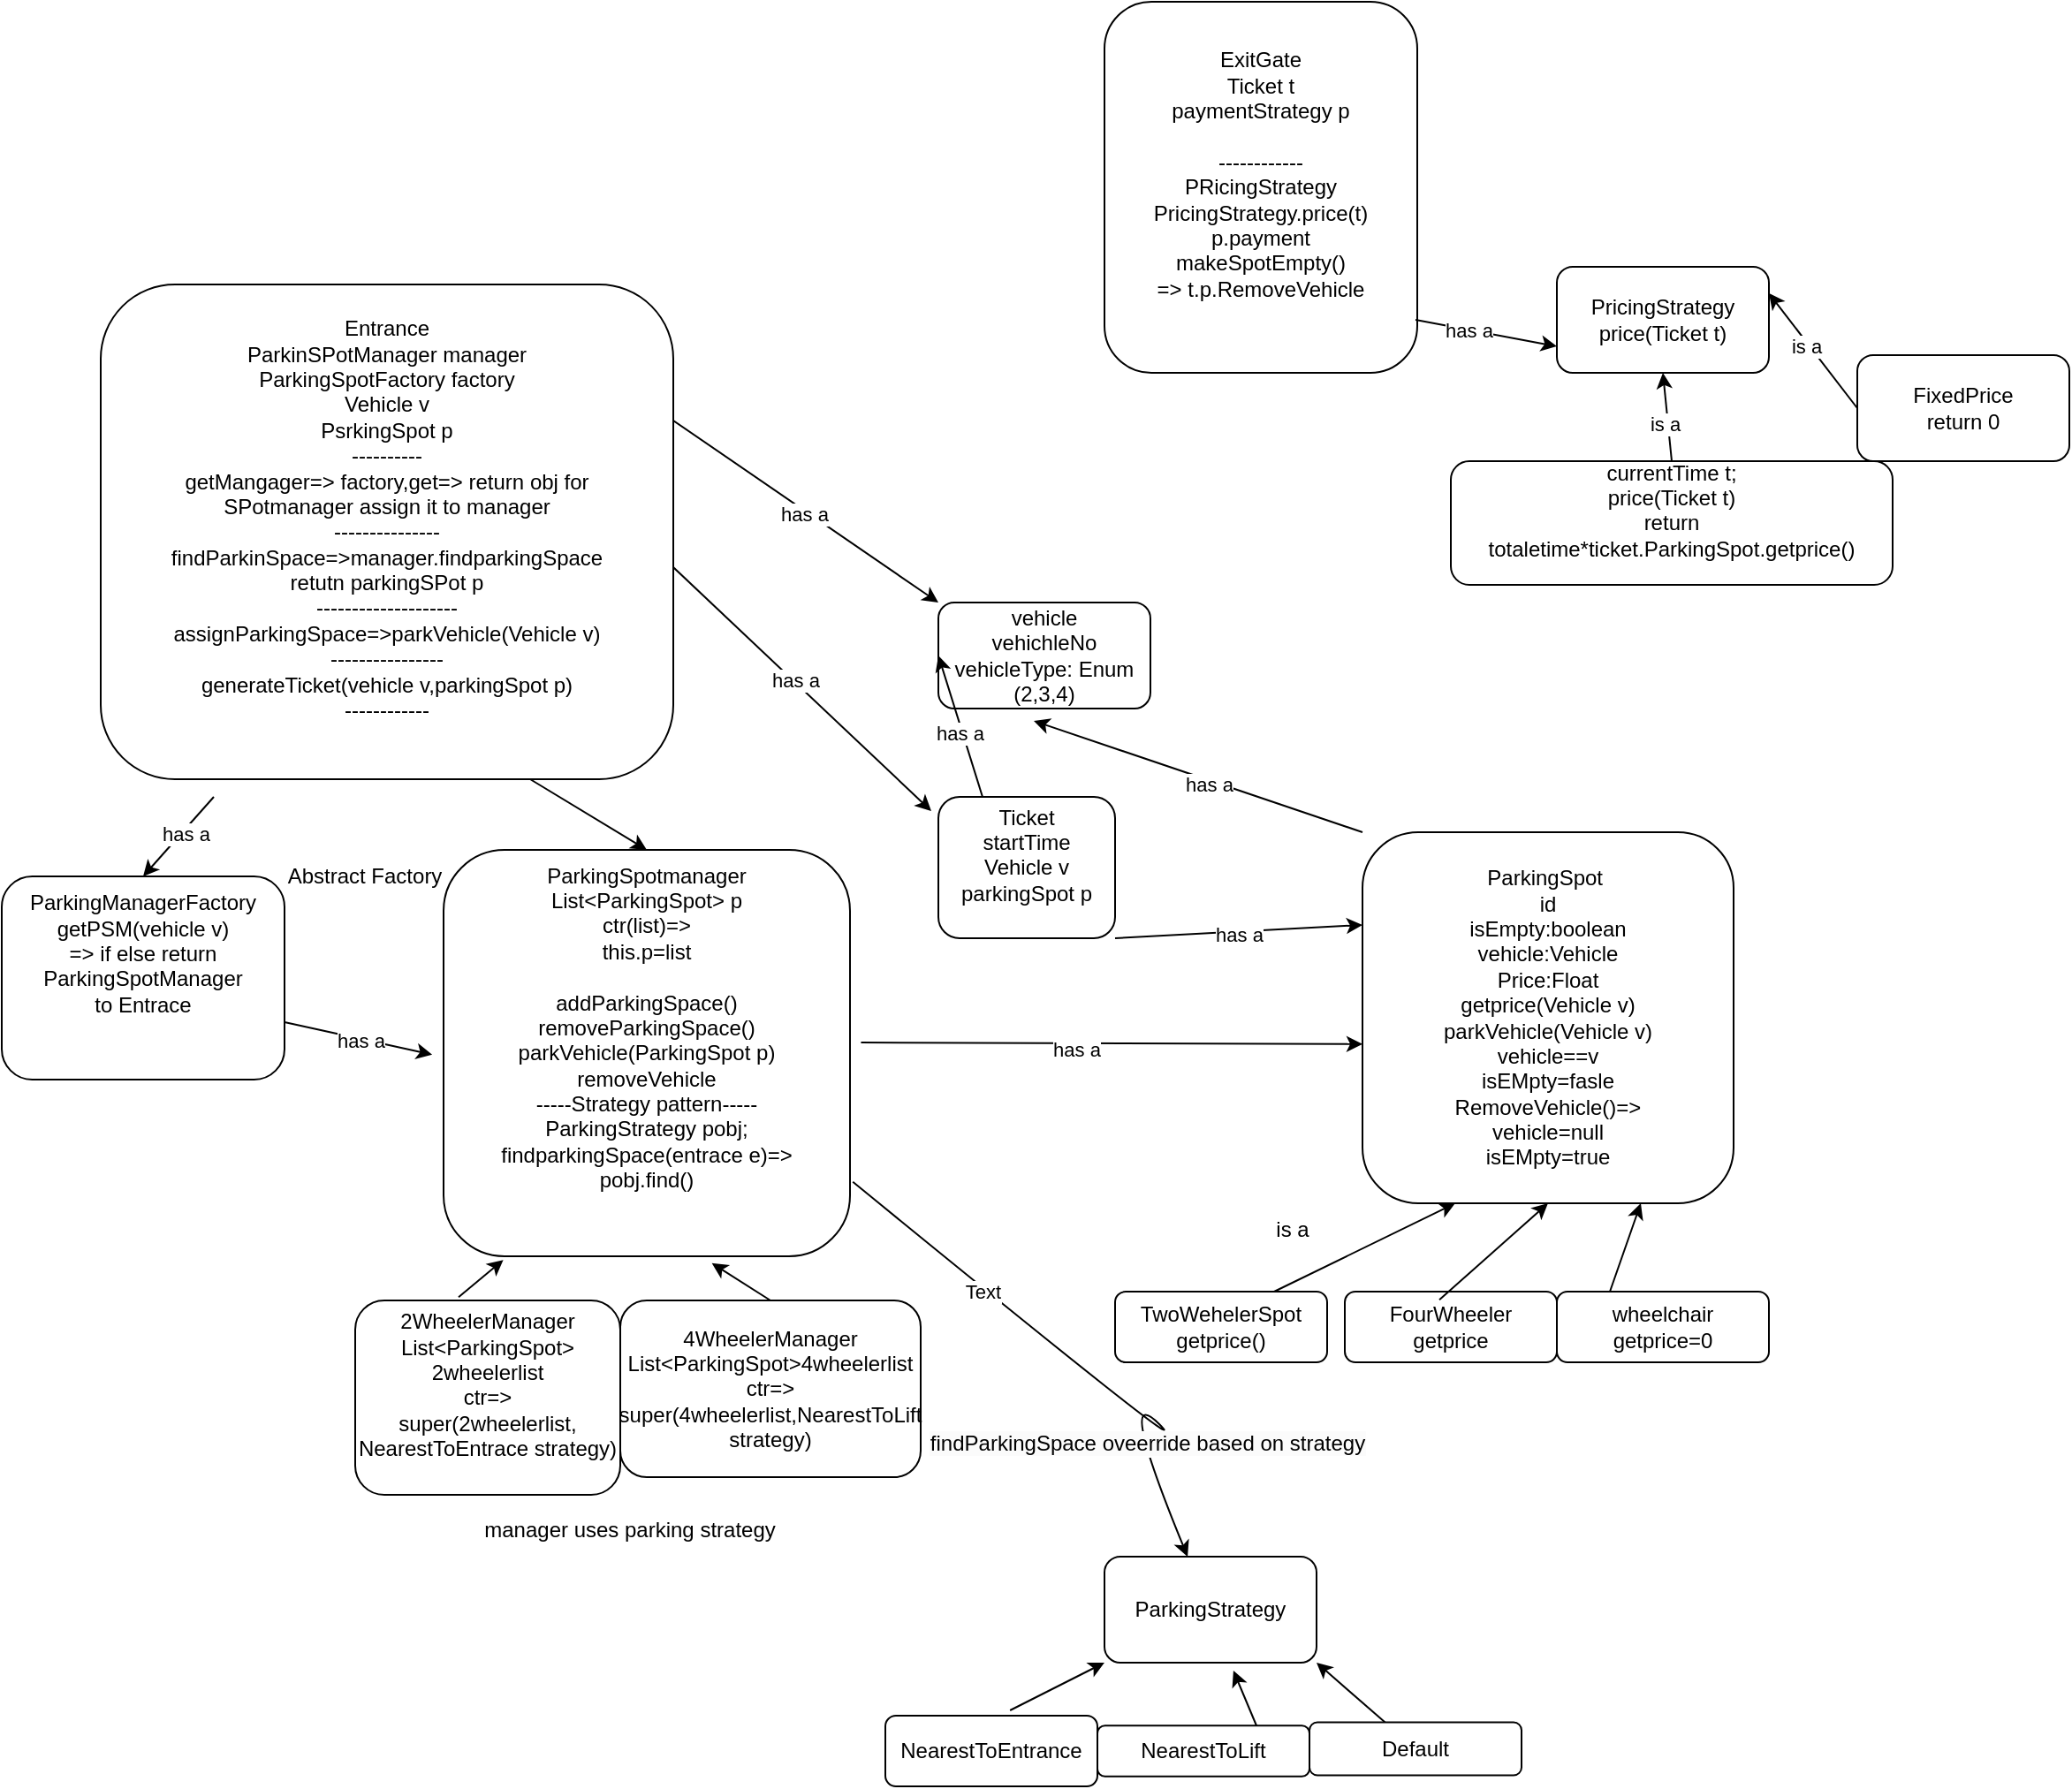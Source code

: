 <mxfile version="24.7.17">
  <diagram name="Page-1" id="mNu-NQ8w65vsmy7Xk_qJ">
    <mxGraphModel dx="2190" dy="1966" grid="1" gridSize="10" guides="1" tooltips="1" connect="1" arrows="1" fold="1" page="1" pageScale="1" pageWidth="827" pageHeight="1169" math="0" shadow="0">
      <root>
        <mxCell id="0" />
        <mxCell id="1" parent="0" />
        <mxCell id="YoE0Vnh5TEd5TTYM_vEl-1" value="Entrance&lt;div&gt;&lt;div&gt;ParkinSPotManager&amp;nbsp;&lt;span style=&quot;background-color: initial;&quot;&gt;manager&lt;/span&gt;&lt;/div&gt;&lt;div&gt;ParkingSpotFactory&amp;nbsp;&lt;span style=&quot;background-color: initial;&quot;&gt;factory&lt;/span&gt;&lt;/div&gt;&lt;div&gt;&lt;span style=&quot;background-color: initial;&quot;&gt;Vehicle v&lt;/span&gt;&lt;/div&gt;&lt;div&gt;PsrkingSpot p&lt;/div&gt;&lt;div&gt;&lt;span style=&quot;background-color: initial;&quot;&gt;----------&lt;/span&gt;&lt;/div&gt;&lt;div&gt;&lt;span style=&quot;background-color: initial;&quot;&gt;getMangager=&amp;gt;&amp;nbsp;&lt;/span&gt;&lt;span style=&quot;background-color: initial;&quot;&gt;factory,get=&amp;gt;&lt;/span&gt;&lt;span style=&quot;background-color: initial;&quot;&gt;&amp;nbsp;return obj for&lt;/span&gt;&lt;/div&gt;&lt;div&gt;&lt;span style=&quot;background-color: initial;&quot;&gt;SPotmanager&amp;nbsp;&lt;/span&gt;&lt;span style=&quot;background-color: initial;&quot;&gt;assign it to manager&lt;/span&gt;&lt;/div&gt;&lt;div&gt;---------------&lt;/div&gt;&lt;div&gt;findParkinSpace=&amp;gt;&lt;span style=&quot;background-color: initial;&quot;&gt;manager.&lt;/span&gt;&lt;span style=&quot;background-color: initial;&quot;&gt;findparkingSpace&lt;/span&gt;&lt;/div&gt;&lt;div&gt;&lt;span style=&quot;background-color: initial;&quot;&gt;retutn parkingSPot p&lt;/span&gt;&lt;/div&gt;&lt;div&gt;&lt;span style=&quot;background-color: initial;&quot;&gt;--------------------&lt;/span&gt;&lt;/div&gt;&lt;div&gt;&lt;span style=&quot;background-color: initial;&quot;&gt;assignParkingSpace=&amp;gt;parkVehicle(Vehicle v)&lt;/span&gt;&lt;/div&gt;&lt;div&gt;----------------&lt;/div&gt;&lt;div&gt;generateTicket(vehicle v,parkingSpot p)&lt;/div&gt;&lt;div&gt;------------&lt;br&gt;&lt;div&gt;&lt;br&gt;&lt;/div&gt;&lt;/div&gt;&lt;/div&gt;" style="rounded=1;whiteSpace=wrap;html=1;" vertex="1" parent="1">
          <mxGeometry x="-334" y="-80" width="324" height="280" as="geometry" />
        </mxCell>
        <mxCell id="YoE0Vnh5TEd5TTYM_vEl-15" value="vehicle&lt;div&gt;vehichleNo&lt;/div&gt;&lt;div&gt;vehicleType: Enum&lt;/div&gt;&lt;div&gt;(2,3,4)&lt;/div&gt;" style="rounded=1;whiteSpace=wrap;html=1;" vertex="1" parent="1">
          <mxGeometry x="140" y="100" width="120" height="60" as="geometry" />
        </mxCell>
        <mxCell id="YoE0Vnh5TEd5TTYM_vEl-30" value="&lt;div&gt;&lt;span style=&quot;background-color: initial;&quot;&gt;ParkingSpot&amp;nbsp;&lt;/span&gt;&lt;/div&gt;&lt;div&gt;id&lt;br&gt;&lt;div&gt;isEmpty:boolean&lt;/div&gt;&lt;div&gt;vehicle:Vehicle&lt;/div&gt;&lt;div&gt;Price:Float&lt;/div&gt;&lt;div&gt;getprice(Vehicle v)&lt;/div&gt;&lt;div&gt;parkVehicle(Vehicle v)&lt;/div&gt;&lt;/div&gt;&lt;div&gt;vehicle==v&lt;/div&gt;&lt;div&gt;isEMpty=fasle&lt;/div&gt;&lt;div&gt;RemoveVehicle()=&amp;gt;&lt;/div&gt;&lt;div&gt;vehicle=null&lt;/div&gt;&lt;div&gt;isEMpty=true&lt;/div&gt;" style="rounded=1;whiteSpace=wrap;html=1;" vertex="1" parent="1">
          <mxGeometry x="380" y="230" width="210" height="210" as="geometry" />
        </mxCell>
        <mxCell id="YoE0Vnh5TEd5TTYM_vEl-31" value="Ticket&lt;div&gt;startTime&lt;/div&gt;&lt;div&gt;Vehicle v&lt;/div&gt;&lt;div&gt;parkingSpot p&lt;/div&gt;&lt;div&gt;&lt;br&gt;&lt;/div&gt;" style="rounded=1;whiteSpace=wrap;html=1;" vertex="1" parent="1">
          <mxGeometry x="140" y="210" width="100" height="80" as="geometry" />
        </mxCell>
        <mxCell id="YoE0Vnh5TEd5TTYM_vEl-34" value="TwoWehelerSpot&lt;div&gt;getprice()&lt;/div&gt;" style="rounded=1;whiteSpace=wrap;html=1;" vertex="1" parent="1">
          <mxGeometry x="240" y="490" width="120" height="40" as="geometry" />
        </mxCell>
        <mxCell id="YoE0Vnh5TEd5TTYM_vEl-35" value="FourWheeler&lt;div&gt;getprice&lt;/div&gt;" style="rounded=1;whiteSpace=wrap;html=1;" vertex="1" parent="1">
          <mxGeometry x="370" y="490" width="120" height="40" as="geometry" />
        </mxCell>
        <mxCell id="YoE0Vnh5TEd5TTYM_vEl-36" value="&lt;div&gt;wheelchair&lt;/div&gt;&lt;div&gt;getprice=0&lt;/div&gt;" style="rounded=1;whiteSpace=wrap;html=1;" vertex="1" parent="1">
          <mxGeometry x="490" y="490" width="120" height="40" as="geometry" />
        </mxCell>
        <mxCell id="YoE0Vnh5TEd5TTYM_vEl-37" value="" style="endArrow=classic;html=1;rounded=0;entryX=0.25;entryY=1;entryDx=0;entryDy=0;exitX=0.75;exitY=0;exitDx=0;exitDy=0;" edge="1" parent="1" source="YoE0Vnh5TEd5TTYM_vEl-34" target="YoE0Vnh5TEd5TTYM_vEl-30">
          <mxGeometry width="50" height="50" relative="1" as="geometry">
            <mxPoint x="180" y="470" as="sourcePoint" />
            <mxPoint x="230" y="420" as="targetPoint" />
          </mxGeometry>
        </mxCell>
        <mxCell id="YoE0Vnh5TEd5TTYM_vEl-38" value="" style="edgeStyle=none;orthogonalLoop=1;jettySize=auto;html=1;rounded=0;entryX=0.5;entryY=1;entryDx=0;entryDy=0;exitX=0.446;exitY=0.117;exitDx=0;exitDy=0;exitPerimeter=0;" edge="1" parent="1" source="YoE0Vnh5TEd5TTYM_vEl-35" target="YoE0Vnh5TEd5TTYM_vEl-30">
          <mxGeometry width="100" relative="1" as="geometry">
            <mxPoint x="270" y="440" as="sourcePoint" />
            <mxPoint x="370" y="440" as="targetPoint" />
            <Array as="points" />
          </mxGeometry>
        </mxCell>
        <mxCell id="YoE0Vnh5TEd5TTYM_vEl-39" value="" style="edgeStyle=none;orthogonalLoop=1;jettySize=auto;html=1;rounded=0;entryX=0.75;entryY=1;entryDx=0;entryDy=0;exitX=0.25;exitY=0;exitDx=0;exitDy=0;" edge="1" parent="1" source="YoE0Vnh5TEd5TTYM_vEl-36" target="YoE0Vnh5TEd5TTYM_vEl-30">
          <mxGeometry width="100" relative="1" as="geometry">
            <mxPoint x="420" y="470" as="sourcePoint" />
            <mxPoint x="420" y="430" as="targetPoint" />
            <Array as="points" />
          </mxGeometry>
        </mxCell>
        <mxCell id="YoE0Vnh5TEd5TTYM_vEl-40" value="is a" style="text;html=1;align=center;verticalAlign=middle;resizable=0;points=[];autosize=1;strokeColor=none;fillColor=none;" vertex="1" parent="1">
          <mxGeometry x="320" y="440" width="40" height="30" as="geometry" />
        </mxCell>
        <mxCell id="YoE0Vnh5TEd5TTYM_vEl-42" value="ParkingSpotmanager&lt;div&gt;List&amp;lt;ParkingSpot&amp;gt; p&lt;/div&gt;&lt;div&gt;ctr(list)=&amp;gt;&lt;/div&gt;&lt;div&gt;this.p=list&lt;/div&gt;&lt;div&gt;&lt;br&gt;&lt;/div&gt;&lt;div&gt;addParkingSpace()&lt;/div&gt;&lt;div&gt;removeParkingSpace()&lt;/div&gt;&lt;div&gt;parkVehicle(ParkingSpot p)&lt;/div&gt;&lt;div&gt;removeVehicle&lt;/div&gt;&lt;div&gt;-----Strategy pattern-----&lt;/div&gt;&lt;div&gt;&lt;div&gt;ParkingStrategy pobj;&lt;/div&gt;&lt;div&gt;findparkingSpace(entrace e)=&amp;gt;&lt;/div&gt;&lt;div&gt;pobj.find()&lt;/div&gt;&lt;/div&gt;&lt;div&gt;&lt;br&gt;&lt;/div&gt;&lt;div&gt;&lt;br&gt;&lt;/div&gt;" style="rounded=1;whiteSpace=wrap;html=1;" vertex="1" parent="1">
          <mxGeometry x="-140" y="240" width="230" height="230" as="geometry" />
        </mxCell>
        <mxCell id="YoE0Vnh5TEd5TTYM_vEl-43" value="2WheelerManager&lt;div&gt;List&amp;lt;ParkingSpot&amp;gt; 2wheelerlist&lt;/div&gt;&lt;div&gt;ctr=&amp;gt;&lt;/div&gt;&lt;div&gt;super(2wheelerlist,&lt;/div&gt;&lt;div&gt;NearestToEntrace strategy)&lt;/div&gt;&lt;div&gt;&lt;br&gt;&lt;/div&gt;" style="rounded=1;whiteSpace=wrap;html=1;" vertex="1" parent="1">
          <mxGeometry x="-190" y="495" width="150" height="110" as="geometry" />
        </mxCell>
        <mxCell id="YoE0Vnh5TEd5TTYM_vEl-45" value="4WheelerManager&lt;div&gt;List&amp;lt;&lt;span style=&quot;background-color: initial;&quot;&gt;ParkingSpot&lt;/span&gt;&lt;span style=&quot;background-color: initial;&quot;&gt;&amp;gt;4wheelerlist&lt;/span&gt;&lt;/div&gt;&lt;div&gt;ctr=&amp;gt;&lt;/div&gt;&lt;div&gt;super(4wheelerlist,NearestToLift&lt;/div&gt;&lt;div&gt;strategy)&lt;/div&gt;" style="rounded=1;whiteSpace=wrap;html=1;" vertex="1" parent="1">
          <mxGeometry x="-40" y="495" width="170" height="100" as="geometry" />
        </mxCell>
        <mxCell id="YoE0Vnh5TEd5TTYM_vEl-46" value="" style="edgeStyle=none;orthogonalLoop=1;jettySize=auto;html=1;rounded=0;entryX=0.147;entryY=1.009;entryDx=0;entryDy=0;entryPerimeter=0;exitX=0.39;exitY=-0.017;exitDx=0;exitDy=0;exitPerimeter=0;" edge="1" parent="1" source="YoE0Vnh5TEd5TTYM_vEl-43" target="YoE0Vnh5TEd5TTYM_vEl-42">
          <mxGeometry width="100" relative="1" as="geometry">
            <mxPoint x="-140" y="550" as="sourcePoint" />
            <mxPoint x="-40" y="550" as="targetPoint" />
            <Array as="points" />
          </mxGeometry>
        </mxCell>
        <mxCell id="YoE0Vnh5TEd5TTYM_vEl-47" value="" style="edgeStyle=none;orthogonalLoop=1;jettySize=auto;html=1;rounded=0;exitX=0.5;exitY=0;exitDx=0;exitDy=0;entryX=0.66;entryY=1.017;entryDx=0;entryDy=0;entryPerimeter=0;" edge="1" parent="1" source="YoE0Vnh5TEd5TTYM_vEl-45" target="YoE0Vnh5TEd5TTYM_vEl-42">
          <mxGeometry width="100" relative="1" as="geometry">
            <mxPoint x="20" y="480" as="sourcePoint" />
            <mxPoint x="120" y="480" as="targetPoint" />
            <Array as="points" />
          </mxGeometry>
        </mxCell>
        <mxCell id="YoE0Vnh5TEd5TTYM_vEl-48" value="" style="edgeStyle=none;orthogonalLoop=1;jettySize=auto;html=1;rounded=0;entryX=0;entryY=0.571;entryDx=0;entryDy=0;entryPerimeter=0;exitX=1.027;exitY=0.474;exitDx=0;exitDy=0;exitPerimeter=0;" edge="1" parent="1" source="YoE0Vnh5TEd5TTYM_vEl-42" target="YoE0Vnh5TEd5TTYM_vEl-30">
          <mxGeometry width="100" relative="1" as="geometry">
            <mxPoint x="120" y="350" as="sourcePoint" />
            <mxPoint x="220" y="350" as="targetPoint" />
            <Array as="points" />
          </mxGeometry>
        </mxCell>
        <mxCell id="YoE0Vnh5TEd5TTYM_vEl-49" value="has a" style="edgeLabel;html=1;align=center;verticalAlign=middle;resizable=0;points=[];" vertex="1" connectable="0" parent="YoE0Vnh5TEd5TTYM_vEl-48">
          <mxGeometry x="-0.14" y="-3" relative="1" as="geometry">
            <mxPoint as="offset" />
          </mxGeometry>
        </mxCell>
        <mxCell id="YoE0Vnh5TEd5TTYM_vEl-51" value="ParkingStrategy" style="rounded=1;whiteSpace=wrap;html=1;" vertex="1" parent="1">
          <mxGeometry x="234" y="640" width="120" height="60" as="geometry" />
        </mxCell>
        <mxCell id="YoE0Vnh5TEd5TTYM_vEl-52" value="NearestToEntrance" style="rounded=1;whiteSpace=wrap;html=1;" vertex="1" parent="1">
          <mxGeometry x="110" y="730" width="120" height="40" as="geometry" />
        </mxCell>
        <mxCell id="YoE0Vnh5TEd5TTYM_vEl-53" value="NearestToLift" style="rounded=1;whiteSpace=wrap;html=1;" vertex="1" parent="1">
          <mxGeometry x="230" y="735.63" width="120" height="28.75" as="geometry" />
        </mxCell>
        <mxCell id="YoE0Vnh5TEd5TTYM_vEl-55" value="" style="endArrow=classic;html=1;rounded=0;exitX=0.588;exitY=-0.075;exitDx=0;exitDy=0;exitPerimeter=0;entryX=0;entryY=1;entryDx=0;entryDy=0;" edge="1" parent="1" source="YoE0Vnh5TEd5TTYM_vEl-52" target="YoE0Vnh5TEd5TTYM_vEl-51">
          <mxGeometry width="50" height="50" relative="1" as="geometry">
            <mxPoint x="150" y="810" as="sourcePoint" />
            <mxPoint x="200" y="760" as="targetPoint" />
          </mxGeometry>
        </mxCell>
        <mxCell id="YoE0Vnh5TEd5TTYM_vEl-57" value="" style="endArrow=classic;html=1;rounded=0;entryX=1;entryY=1;entryDx=0;entryDy=0;" edge="1" parent="1" source="YoE0Vnh5TEd5TTYM_vEl-54" target="YoE0Vnh5TEd5TTYM_vEl-51">
          <mxGeometry width="50" height="50" relative="1" as="geometry">
            <mxPoint x="370" y="790" as="sourcePoint" />
            <mxPoint x="420" y="740" as="targetPoint" />
          </mxGeometry>
        </mxCell>
        <mxCell id="YoE0Vnh5TEd5TTYM_vEl-58" value="manager uses parking strategy" style="text;html=1;align=center;verticalAlign=middle;resizable=0;points=[];autosize=1;strokeColor=none;fillColor=none;" vertex="1" parent="1">
          <mxGeometry x="-130" y="610" width="190" height="30" as="geometry" />
        </mxCell>
        <mxCell id="YoE0Vnh5TEd5TTYM_vEl-60" value="" style="endArrow=classic;html=1;rounded=0;entryX=0.45;entryY=1.117;entryDx=0;entryDy=0;entryPerimeter=0;exitX=0;exitY=0;exitDx=0;exitDy=0;" edge="1" parent="1" source="YoE0Vnh5TEd5TTYM_vEl-30" target="YoE0Vnh5TEd5TTYM_vEl-15">
          <mxGeometry width="50" height="50" relative="1" as="geometry">
            <mxPoint x="170" y="290" as="sourcePoint" />
            <mxPoint x="220" y="240" as="targetPoint" />
          </mxGeometry>
        </mxCell>
        <mxCell id="YoE0Vnh5TEd5TTYM_vEl-64" value="has a" style="edgeLabel;html=1;align=center;verticalAlign=middle;resizable=0;points=[];" vertex="1" connectable="0" parent="YoE0Vnh5TEd5TTYM_vEl-60">
          <mxGeometry x="-0.072" y="2" relative="1" as="geometry">
            <mxPoint as="offset" />
          </mxGeometry>
        </mxCell>
        <mxCell id="YoE0Vnh5TEd5TTYM_vEl-65" value="" style="endArrow=classic;html=1;rounded=0;entryX=0;entryY=0.5;entryDx=0;entryDy=0;exitX=0.25;exitY=0;exitDx=0;exitDy=0;" edge="1" parent="1" source="YoE0Vnh5TEd5TTYM_vEl-31" target="YoE0Vnh5TEd5TTYM_vEl-15">
          <mxGeometry width="50" height="50" relative="1" as="geometry">
            <mxPoint x="270" y="180" as="sourcePoint" />
            <mxPoint x="175" y="230" as="targetPoint" />
          </mxGeometry>
        </mxCell>
        <mxCell id="YoE0Vnh5TEd5TTYM_vEl-66" value="Text" style="edgeLabel;html=1;align=center;verticalAlign=middle;resizable=0;points=[];" vertex="1" connectable="0" parent="YoE0Vnh5TEd5TTYM_vEl-65">
          <mxGeometry x="-0.077" y="2" relative="1" as="geometry">
            <mxPoint as="offset" />
          </mxGeometry>
        </mxCell>
        <mxCell id="YoE0Vnh5TEd5TTYM_vEl-67" value="has a" style="edgeLabel;html=1;align=center;verticalAlign=middle;resizable=0;points=[];" vertex="1" connectable="0" parent="YoE0Vnh5TEd5TTYM_vEl-65">
          <mxGeometry x="-0.077" y="2" relative="1" as="geometry">
            <mxPoint as="offset" />
          </mxGeometry>
        </mxCell>
        <mxCell id="YoE0Vnh5TEd5TTYM_vEl-68" value="" style="endArrow=classic;html=1;rounded=0;entryX=0;entryY=0.25;entryDx=0;entryDy=0;exitX=1;exitY=1;exitDx=0;exitDy=0;" edge="1" parent="1" source="YoE0Vnh5TEd5TTYM_vEl-31" target="YoE0Vnh5TEd5TTYM_vEl-30">
          <mxGeometry width="50" height="50" relative="1" as="geometry">
            <mxPoint x="120" y="200" as="sourcePoint" />
            <mxPoint x="120" y="280" as="targetPoint" />
          </mxGeometry>
        </mxCell>
        <mxCell id="YoE0Vnh5TEd5TTYM_vEl-69" value="has a" style="edgeLabel;html=1;align=center;verticalAlign=middle;resizable=0;points=[];" vertex="1" connectable="0" parent="YoE0Vnh5TEd5TTYM_vEl-68">
          <mxGeometry x="-0.004" y="-1" relative="1" as="geometry">
            <mxPoint as="offset" />
          </mxGeometry>
        </mxCell>
        <mxCell id="YoE0Vnh5TEd5TTYM_vEl-76" value="" style="curved=1;endArrow=classic;html=1;rounded=0;exitX=1.007;exitY=0.817;exitDx=0;exitDy=0;exitPerimeter=0;entryX=0.392;entryY=0;entryDx=0;entryDy=0;entryPerimeter=0;" edge="1" parent="1" source="YoE0Vnh5TEd5TTYM_vEl-42" target="YoE0Vnh5TEd5TTYM_vEl-51">
          <mxGeometry width="50" height="50" relative="1" as="geometry">
            <mxPoint x="240" y="590" as="sourcePoint" />
            <mxPoint x="290" y="540" as="targetPoint" />
            <Array as="points">
              <mxPoint x="290" y="590" />
              <mxPoint x="240" y="540" />
            </Array>
          </mxGeometry>
        </mxCell>
        <mxCell id="YoE0Vnh5TEd5TTYM_vEl-77" value="&lt;span style=&quot;font-size: 12px; background-color: rgb(251, 251, 251);&quot;&gt;findParkingSpace oveerride based on strategy&lt;/span&gt;" style="edgeLabel;html=1;align=center;verticalAlign=middle;resizable=0;points=[];" vertex="1" connectable="0" parent="YoE0Vnh5TEd5TTYM_vEl-76">
          <mxGeometry x="0.688" y="3" relative="1" as="geometry">
            <mxPoint as="offset" />
          </mxGeometry>
        </mxCell>
        <mxCell id="YoE0Vnh5TEd5TTYM_vEl-78" value="Text" style="edgeLabel;html=1;align=center;verticalAlign=middle;resizable=0;points=[];" vertex="1" connectable="0" parent="YoE0Vnh5TEd5TTYM_vEl-76">
          <mxGeometry x="-0.558" y="-1" relative="1" as="geometry">
            <mxPoint x="-1" as="offset" />
          </mxGeometry>
        </mxCell>
        <mxCell id="YoE0Vnh5TEd5TTYM_vEl-79" value="" style="edgeStyle=none;orthogonalLoop=1;jettySize=auto;html=1;rounded=0;entryX=0.608;entryY=1.075;entryDx=0;entryDy=0;entryPerimeter=0;exitX=0.75;exitY=0;exitDx=0;exitDy=0;" edge="1" parent="1" source="YoE0Vnh5TEd5TTYM_vEl-53" target="YoE0Vnh5TEd5TTYM_vEl-51">
          <mxGeometry width="100" relative="1" as="geometry">
            <mxPoint x="294" y="790" as="sourcePoint" />
            <mxPoint x="310" y="730" as="targetPoint" />
            <Array as="points" />
          </mxGeometry>
        </mxCell>
        <mxCell id="YoE0Vnh5TEd5TTYM_vEl-54" value="Default" style="rounded=1;whiteSpace=wrap;html=1;" vertex="1" parent="1">
          <mxGeometry x="350" y="733.75" width="120" height="30" as="geometry" />
        </mxCell>
        <mxCell id="YoE0Vnh5TEd5TTYM_vEl-81" value="ParkingManagerFactory&lt;div&gt;getPSM(vehicle v)&lt;/div&gt;&lt;div&gt;=&amp;gt; if else return ParkingSpotManager&lt;/div&gt;&lt;div&gt;to Entrace&lt;br&gt;&lt;div&gt;&lt;br&gt;&lt;div&gt;&lt;br&gt;&lt;/div&gt;&lt;/div&gt;&lt;/div&gt;" style="rounded=1;whiteSpace=wrap;html=1;" vertex="1" parent="1">
          <mxGeometry x="-390" y="255" width="160" height="115" as="geometry" />
        </mxCell>
        <mxCell id="YoE0Vnh5TEd5TTYM_vEl-83" value="" style="edgeStyle=none;orthogonalLoop=1;jettySize=auto;html=1;rounded=0;entryX=0.5;entryY=0;entryDx=0;entryDy=0;" edge="1" parent="1" target="YoE0Vnh5TEd5TTYM_vEl-81">
          <mxGeometry width="100" relative="1" as="geometry">
            <mxPoint x="-270" y="210" as="sourcePoint" />
            <mxPoint x="-200" y="200" as="targetPoint" />
            <Array as="points" />
          </mxGeometry>
        </mxCell>
        <mxCell id="YoE0Vnh5TEd5TTYM_vEl-84" value="has a" style="edgeLabel;html=1;align=center;verticalAlign=middle;resizable=0;points=[];" vertex="1" connectable="0" parent="YoE0Vnh5TEd5TTYM_vEl-83">
          <mxGeometry x="-0.124" y="2" relative="1" as="geometry">
            <mxPoint as="offset" />
          </mxGeometry>
        </mxCell>
        <mxCell id="YoE0Vnh5TEd5TTYM_vEl-85" value="" style="endArrow=classic;html=1;rounded=0;entryX=-0.028;entryY=0.504;entryDx=0;entryDy=0;entryPerimeter=0;" edge="1" parent="1" target="YoE0Vnh5TEd5TTYM_vEl-42">
          <mxGeometry width="50" height="50" relative="1" as="geometry">
            <mxPoint x="-230" y="337.5" as="sourcePoint" />
            <mxPoint x="-180" y="287.5" as="targetPoint" />
          </mxGeometry>
        </mxCell>
        <mxCell id="YoE0Vnh5TEd5TTYM_vEl-86" value="has a" style="edgeLabel;html=1;align=center;verticalAlign=middle;resizable=0;points=[];" vertex="1" connectable="0" parent="YoE0Vnh5TEd5TTYM_vEl-85">
          <mxGeometry x="0.011" y="-1" relative="1" as="geometry">
            <mxPoint as="offset" />
          </mxGeometry>
        </mxCell>
        <mxCell id="YoE0Vnh5TEd5TTYM_vEl-87" value="" style="edgeStyle=none;orthogonalLoop=1;jettySize=auto;html=1;rounded=0;exitX=1;exitY=0.275;exitDx=0;exitDy=0;exitPerimeter=0;entryX=0;entryY=0;entryDx=0;entryDy=0;" edge="1" parent="1" source="YoE0Vnh5TEd5TTYM_vEl-1" target="YoE0Vnh5TEd5TTYM_vEl-15">
          <mxGeometry width="100" relative="1" as="geometry">
            <mxPoint y="110" as="sourcePoint" />
            <mxPoint x="250" y="110" as="targetPoint" />
            <Array as="points" />
          </mxGeometry>
        </mxCell>
        <mxCell id="YoE0Vnh5TEd5TTYM_vEl-89" value="has a" style="edgeLabel;html=1;align=center;verticalAlign=middle;resizable=0;points=[];" vertex="1" connectable="0" parent="YoE0Vnh5TEd5TTYM_vEl-87">
          <mxGeometry x="-0.002" y="-2" relative="1" as="geometry">
            <mxPoint as="offset" />
          </mxGeometry>
        </mxCell>
        <mxCell id="YoE0Vnh5TEd5TTYM_vEl-88" value="" style="edgeStyle=none;orthogonalLoop=1;jettySize=auto;html=1;rounded=0;entryX=-0.04;entryY=0.1;entryDx=0;entryDy=0;entryPerimeter=0;" edge="1" parent="1" target="YoE0Vnh5TEd5TTYM_vEl-31">
          <mxGeometry width="100" relative="1" as="geometry">
            <mxPoint x="-10" y="80" as="sourcePoint" />
            <mxPoint x="90" y="80" as="targetPoint" />
            <Array as="points" />
          </mxGeometry>
        </mxCell>
        <mxCell id="YoE0Vnh5TEd5TTYM_vEl-90" value="has a" style="edgeLabel;html=1;align=center;verticalAlign=middle;resizable=0;points=[];" vertex="1" connectable="0" parent="YoE0Vnh5TEd5TTYM_vEl-88">
          <mxGeometry x="-0.067" y="1" relative="1" as="geometry">
            <mxPoint as="offset" />
          </mxGeometry>
        </mxCell>
        <mxCell id="YoE0Vnh5TEd5TTYM_vEl-91" value="" style="edgeStyle=none;orthogonalLoop=1;jettySize=auto;html=1;rounded=0;entryX=0.5;entryY=0;entryDx=0;entryDy=0;exitX=0.75;exitY=1;exitDx=0;exitDy=0;" edge="1" parent="1" source="YoE0Vnh5TEd5TTYM_vEl-1" target="YoE0Vnh5TEd5TTYM_vEl-42">
          <mxGeometry width="100" relative="1" as="geometry">
            <mxPoint x="-130" y="220" as="sourcePoint" />
            <mxPoint x="-30" y="220" as="targetPoint" />
            <Array as="points" />
          </mxGeometry>
        </mxCell>
        <mxCell id="YoE0Vnh5TEd5TTYM_vEl-93" value="Abstract Factory" style="text;html=1;align=center;verticalAlign=middle;resizable=0;points=[];autosize=1;strokeColor=none;fillColor=none;" vertex="1" parent="1">
          <mxGeometry x="-240" y="240" width="110" height="30" as="geometry" />
        </mxCell>
        <mxCell id="YoE0Vnh5TEd5TTYM_vEl-95" value="ExitGate&lt;div&gt;Ticket t&lt;/div&gt;&lt;div&gt;paymentStrategy p&lt;br&gt;&lt;/div&gt;&lt;div&gt;&lt;br&gt;&lt;/div&gt;&lt;div&gt;------------&lt;/div&gt;&lt;div&gt;PRicingStrategy&lt;/div&gt;&lt;div&gt;PricingStrategy.price(t)&lt;/div&gt;&lt;div&gt;p.payment&lt;/div&gt;&lt;div&gt;makeSpotEmpty()&lt;/div&gt;&lt;div&gt;=&amp;gt; t.p.RemoveVehicle&lt;/div&gt;&lt;div&gt;&lt;br&gt;&lt;/div&gt;" style="rounded=1;whiteSpace=wrap;html=1;" vertex="1" parent="1">
          <mxGeometry x="234" y="-240" width="177" height="210" as="geometry" />
        </mxCell>
        <mxCell id="YoE0Vnh5TEd5TTYM_vEl-96" value="PricingStrategy&lt;div&gt;price(Ticket t)&lt;/div&gt;" style="rounded=1;whiteSpace=wrap;html=1;" vertex="1" parent="1">
          <mxGeometry x="490" y="-90" width="120" height="60" as="geometry" />
        </mxCell>
        <mxCell id="YoE0Vnh5TEd5TTYM_vEl-97" value="&lt;div&gt;currentTime t;&lt;/div&gt;&lt;div&gt;price(Ticket t)&lt;/div&gt;&lt;div&gt;&lt;span style=&quot;background-color: initial;&quot;&gt;return&lt;/span&gt;&lt;/div&gt;&lt;div&gt;&lt;span style=&quot;background-color: initial;&quot;&gt;totaletime*ticket.ParkingSpot.getprice()&lt;/span&gt;&lt;/div&gt;&lt;div&gt;&lt;br&gt;&lt;/div&gt;" style="rounded=1;whiteSpace=wrap;html=1;" vertex="1" parent="1">
          <mxGeometry x="430" y="20" width="250" height="70" as="geometry" />
        </mxCell>
        <mxCell id="YoE0Vnh5TEd5TTYM_vEl-98" value="" style="edgeStyle=none;orthogonalLoop=1;jettySize=auto;html=1;rounded=0;entryX=0.5;entryY=1;entryDx=0;entryDy=0;exitX=0.5;exitY=0;exitDx=0;exitDy=0;" edge="1" parent="1" source="YoE0Vnh5TEd5TTYM_vEl-97" target="YoE0Vnh5TEd5TTYM_vEl-96">
          <mxGeometry width="100" relative="1" as="geometry">
            <mxPoint x="550" y="20" as="sourcePoint" />
            <mxPoint x="610" y="-10" as="targetPoint" />
            <Array as="points" />
          </mxGeometry>
        </mxCell>
        <mxCell id="YoE0Vnh5TEd5TTYM_vEl-102" value="is a" style="edgeLabel;html=1;align=center;verticalAlign=middle;resizable=0;points=[];" vertex="1" connectable="0" parent="YoE0Vnh5TEd5TTYM_vEl-98">
          <mxGeometry x="-0.152" y="2" relative="1" as="geometry">
            <mxPoint as="offset" />
          </mxGeometry>
        </mxCell>
        <mxCell id="YoE0Vnh5TEd5TTYM_vEl-99" value="" style="edgeStyle=none;orthogonalLoop=1;jettySize=auto;html=1;rounded=0;entryX=0;entryY=0.75;entryDx=0;entryDy=0;" edge="1" parent="1" target="YoE0Vnh5TEd5TTYM_vEl-96">
          <mxGeometry width="100" relative="1" as="geometry">
            <mxPoint x="410" y="-60" as="sourcePoint" />
            <mxPoint x="500" y="-70" as="targetPoint" />
            <Array as="points" />
          </mxGeometry>
        </mxCell>
        <mxCell id="YoE0Vnh5TEd5TTYM_vEl-103" value="has a" style="edgeLabel;html=1;align=center;verticalAlign=middle;resizable=0;points=[];" vertex="1" connectable="0" parent="YoE0Vnh5TEd5TTYM_vEl-99">
          <mxGeometry x="-0.248" relative="1" as="geometry">
            <mxPoint as="offset" />
          </mxGeometry>
        </mxCell>
        <mxCell id="YoE0Vnh5TEd5TTYM_vEl-100" value="FixedPrice&lt;div&gt;return 0&lt;/div&gt;" style="rounded=1;whiteSpace=wrap;html=1;" vertex="1" parent="1">
          <mxGeometry x="660" y="-40" width="120" height="60" as="geometry" />
        </mxCell>
        <mxCell id="YoE0Vnh5TEd5TTYM_vEl-101" value="" style="edgeStyle=none;orthogonalLoop=1;jettySize=auto;html=1;rounded=0;entryX=1;entryY=0.25;entryDx=0;entryDy=0;exitX=0;exitY=0.5;exitDx=0;exitDy=0;" edge="1" parent="1" source="YoE0Vnh5TEd5TTYM_vEl-100" target="YoE0Vnh5TEd5TTYM_vEl-96">
          <mxGeometry width="100" relative="1" as="geometry">
            <mxPoint x="580" y="-40" as="sourcePoint" />
            <mxPoint x="680" y="-40" as="targetPoint" />
            <Array as="points" />
          </mxGeometry>
        </mxCell>
        <mxCell id="YoE0Vnh5TEd5TTYM_vEl-104" value="is a" style="edgeLabel;html=1;align=center;verticalAlign=middle;resizable=0;points=[];" vertex="1" connectable="0" parent="YoE0Vnh5TEd5TTYM_vEl-101">
          <mxGeometry x="0.123" y="2" relative="1" as="geometry">
            <mxPoint as="offset" />
          </mxGeometry>
        </mxCell>
      </root>
    </mxGraphModel>
  </diagram>
</mxfile>
